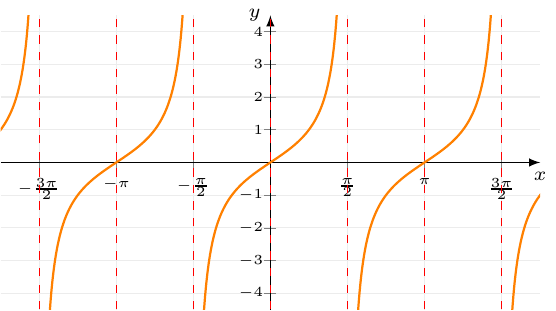 \documentclass[crop]{standalone}
\usepackage[dvipsnames]{xcolor}
\usepackage{tikz}
\usepackage{pgfplots}
\pgfplotsset{compat=1.18}
\begin{document}
  \begin{tikzpicture}
    \begin{axis}[%
      axis x line=center,axis y line=center,
      unit vector ratio={1.5 1},
      xlabel={$x$},ylabel={$y$},
      xlabel style={below,font=\scriptsize},
      ylabel style={left,font=\scriptsize},
      xmin=-5.5,xmax=5.5,
      xtick={-3*pi/2,-pi,-pi/2,0,pi/2,pi,3*pi/2},
      xticklabel style={font=\tiny},
      xticklabels={$-\frac{3\pi}{2}$,$-\pi$,$-\frac{\pi}{2}$,$0$,$\frac{\pi}{2}$,$\pi$,$\frac{3\pi}{2}$},
      ymin=-4.5,ymax=4.5,
      restrict y to domain=-5:5,
      ytick={-4,-3,-2,-1,0,1,2,3,4},
      yticklabel style={font=\tiny,xshift=0.3em},
      axis line style={-latex},
      grid=major,
      major grid style={gray!15},
      declare function={
        f(\x) = tan(deg(\x));
      }
    ]%
      \addplot[mark=none,color=orange,thick,samples=1000,domain=-2*pi:2*pi] {f(x)};
      \draw[dashed,red] (-3*pi/2,-5) -- (-3*pi/2,5);
      \draw[dashed,red] (-pi,-5) -- (-pi,5);
      \draw[dashed,red] (-pi/2,-5) -- (-pi/2,5);
      \draw[dashed,red] (0,-5) -- (0,5);
      \draw[dashed,red] (pi/2,-5) -- (pi/2,5);
      \draw[dashed,red] (pi,-5) -- (pi,5);
      \draw[dashed,red] (3*pi/2,-5) -- (3*pi/2,5);
    \end{axis}
  \end{tikzpicture}%
\end{document}